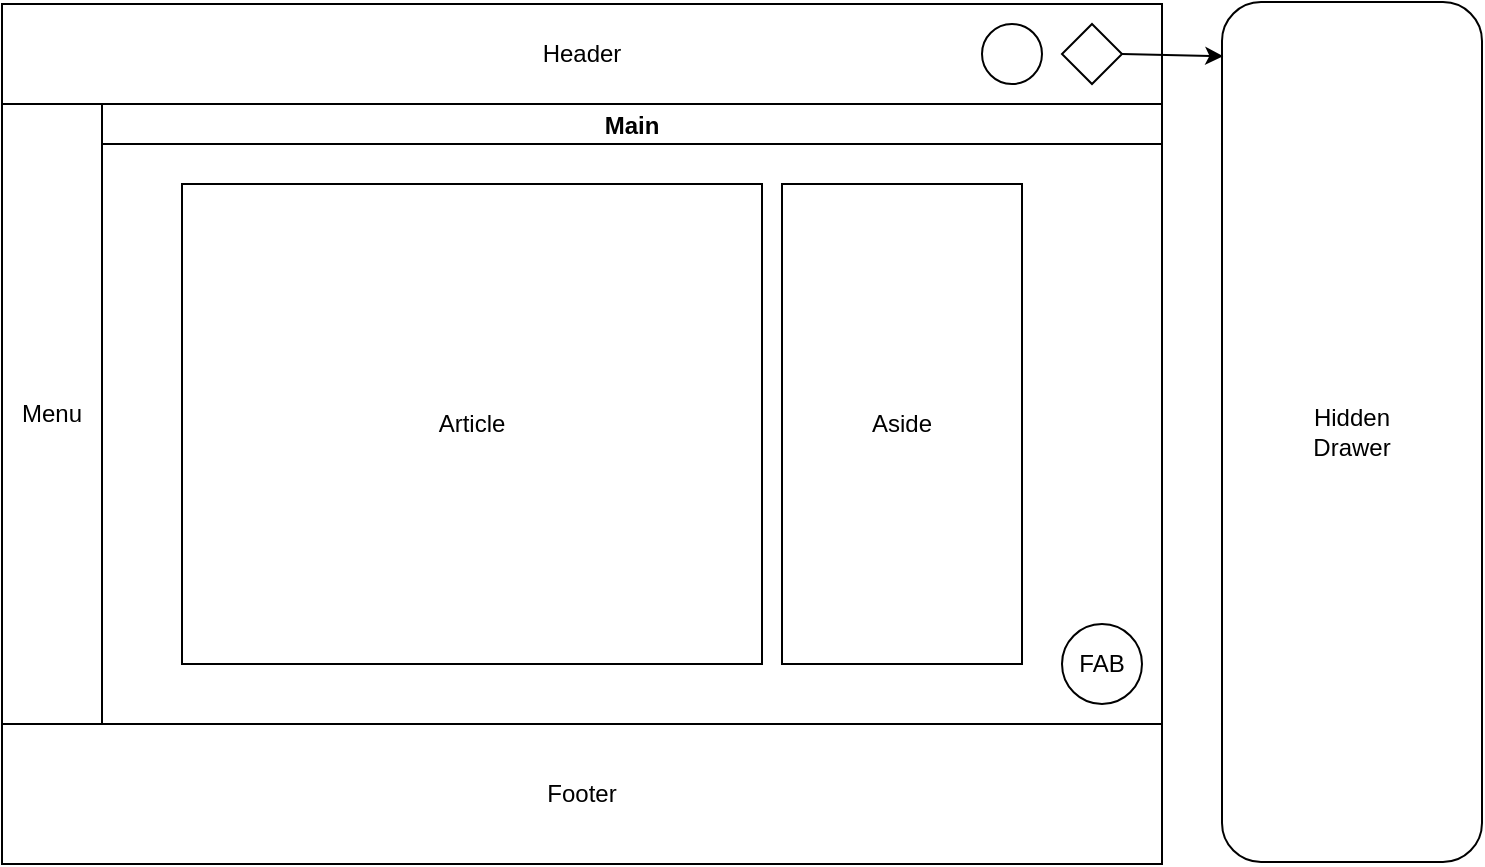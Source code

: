 <mxfile>
    <diagram id="J7SWX1Ge2ZyNnzqtTM3n" name="Layout">
        <mxGraphModel dx="1001" dy="517" grid="1" gridSize="10" guides="1" tooltips="1" connect="1" arrows="1" fold="1" page="1" pageScale="1" pageWidth="850" pageHeight="1100" math="0" shadow="0">
            <root>
                <mxCell id="0"/>
                <mxCell id="1" parent="0"/>
                <mxCell id="20" value="Footer" style="rounded=0;whiteSpace=wrap;html=1;" vertex="1" parent="1">
                    <mxGeometry x="190" y="490" width="580" height="70" as="geometry"/>
                </mxCell>
                <mxCell id="21" value="Header" style="rounded=0;whiteSpace=wrap;html=1;" vertex="1" parent="1">
                    <mxGeometry x="190" y="130" width="580" height="50" as="geometry"/>
                </mxCell>
                <mxCell id="22" value="Hidden&lt;br&gt;Drawer" style="rounded=1;whiteSpace=wrap;html=1;" vertex="1" parent="1">
                    <mxGeometry x="800" y="129" width="130" height="430" as="geometry"/>
                </mxCell>
                <mxCell id="31" value="Main" style="swimlane;startSize=20;" vertex="1" parent="1">
                    <mxGeometry x="240" y="180" width="530" height="310" as="geometry">
                        <mxRectangle x="240" y="180" width="60" height="20" as="alternateBounds"/>
                    </mxGeometry>
                </mxCell>
                <mxCell id="29" value="Aside" style="rounded=0;whiteSpace=wrap;html=1;" vertex="1" parent="31">
                    <mxGeometry x="340" y="40" width="120" height="240" as="geometry"/>
                </mxCell>
                <mxCell id="32" value="Article" style="rounded=0;whiteSpace=wrap;html=1;" vertex="1" parent="31">
                    <mxGeometry x="40" y="40" width="290" height="240" as="geometry"/>
                </mxCell>
                <mxCell id="34" value="FAB" style="ellipse;whiteSpace=wrap;html=1;aspect=fixed;" vertex="1" parent="31">
                    <mxGeometry x="480" y="260" width="40" height="40" as="geometry"/>
                </mxCell>
                <mxCell id="33" value="Menu" style="rounded=0;whiteSpace=wrap;html=1;" vertex="1" parent="1">
                    <mxGeometry x="190" y="180" width="50" height="310" as="geometry"/>
                </mxCell>
                <mxCell id="36" value="" style="ellipse;whiteSpace=wrap;html=1;aspect=fixed;" vertex="1" parent="1">
                    <mxGeometry x="680" y="140" width="30" height="30" as="geometry"/>
                </mxCell>
                <mxCell id="38" value="" style="edgeStyle=none;html=1;entryX=0.005;entryY=0.063;entryDx=0;entryDy=0;entryPerimeter=0;exitX=1;exitY=0.5;exitDx=0;exitDy=0;" edge="1" parent="1" source="37" target="22">
                    <mxGeometry relative="1" as="geometry"/>
                </mxCell>
                <mxCell id="37" value="" style="rhombus;whiteSpace=wrap;html=1;" vertex="1" parent="1">
                    <mxGeometry x="720" y="140" width="30" height="30" as="geometry"/>
                </mxCell>
            </root>
        </mxGraphModel>
    </diagram>
</mxfile>